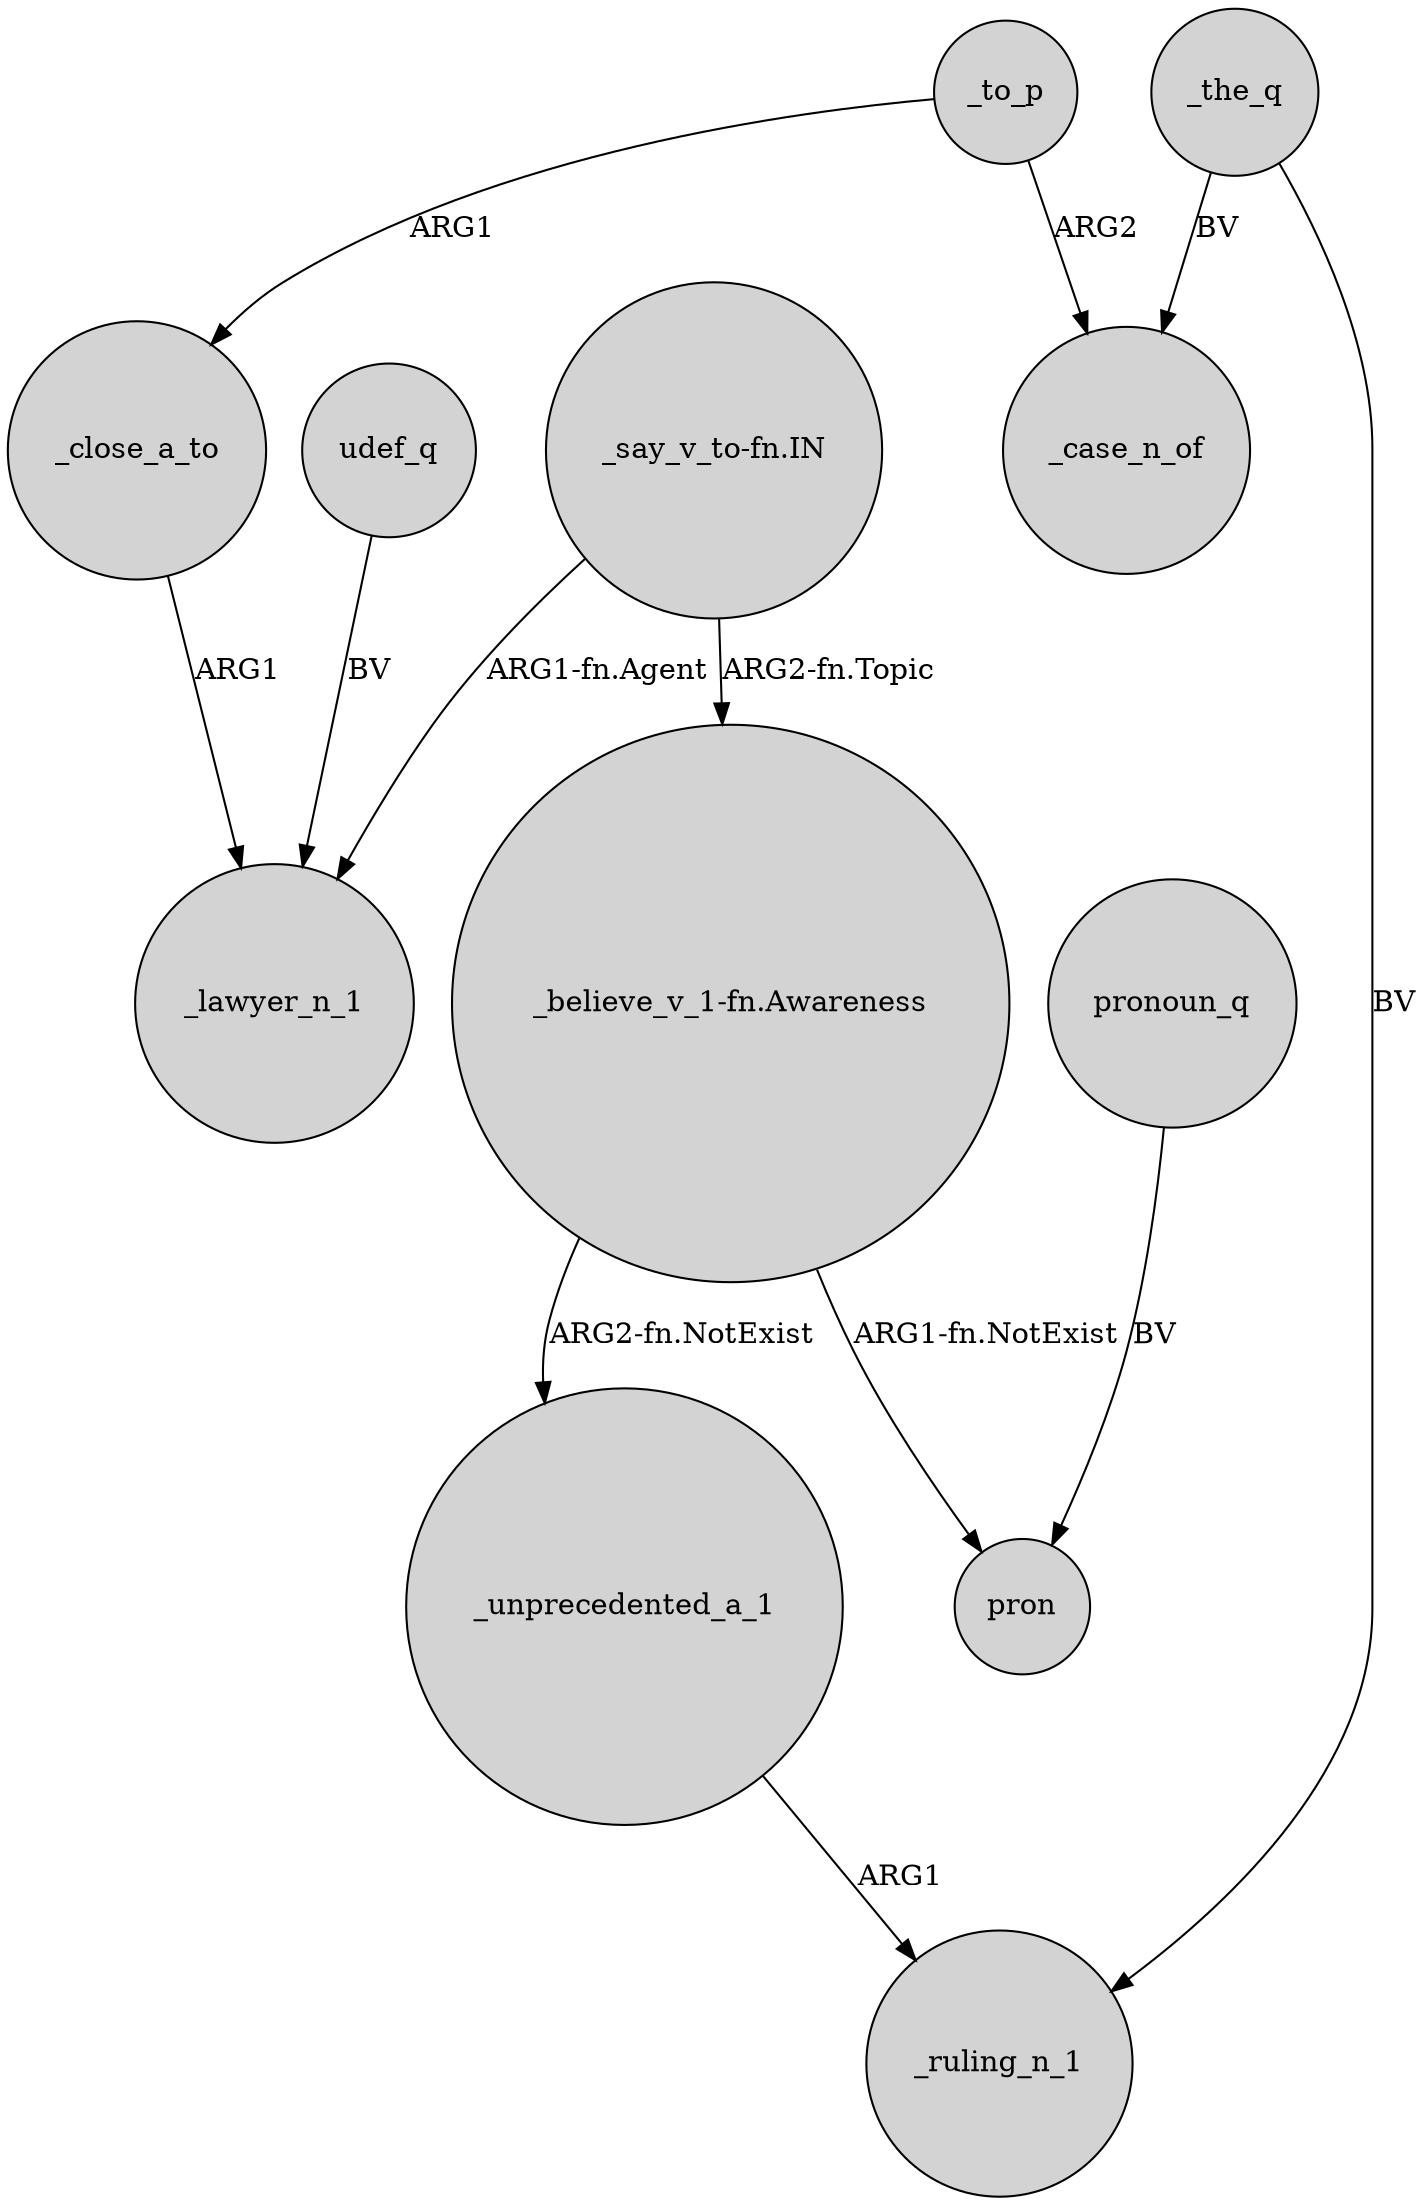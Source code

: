 digraph {
	node [shape=circle style=filled]
	_to_p -> _close_a_to [label=ARG1]
	_to_p -> _case_n_of [label=ARG2]
	_unprecedented_a_1 -> _ruling_n_1 [label=ARG1]
	"_believe_v_1-fn.Awareness" -> _unprecedented_a_1 [label="ARG2-fn.NotExist"]
	udef_q -> _lawyer_n_1 [label=BV]
	_the_q -> _ruling_n_1 [label=BV]
	"_believe_v_1-fn.Awareness" -> pron [label="ARG1-fn.NotExist"]
	"_say_v_to-fn.IN" -> _lawyer_n_1 [label="ARG1-fn.Agent"]
	"_say_v_to-fn.IN" -> "_believe_v_1-fn.Awareness" [label="ARG2-fn.Topic"]
	_the_q -> _case_n_of [label=BV]
	_close_a_to -> _lawyer_n_1 [label=ARG1]
	pronoun_q -> pron [label=BV]
}
